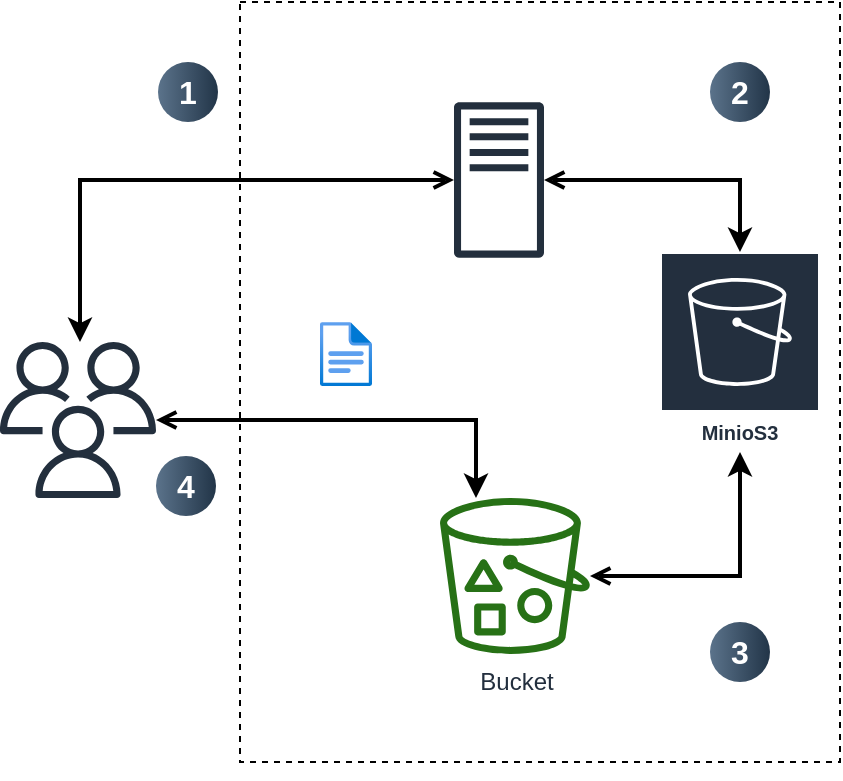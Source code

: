 <mxfile version="25.0.3">
  <diagram id="Ht1M8jgEwFfnCIfOTk4-" name="Page-1">
    <mxGraphModel dx="1382" dy="798" grid="1" gridSize="10" guides="1" tooltips="1" connect="1" arrows="1" fold="1" page="1" pageScale="1" pageWidth="1169" pageHeight="827" math="0" shadow="0">
      <root>
        <mxCell id="0" />
        <mxCell id="1" parent="0" />
        <mxCell id="UEzPUAAOIrF-is8g5C7q-107" value="" style="rounded=0;whiteSpace=wrap;html=1;labelBackgroundColor=none;fillColor=none;dashed=1;container=1;pointerEvents=0;collapsible=0;recursiveResize=0;" parent="1" vertex="1">
          <mxGeometry x="140" width="300" height="380" as="geometry" />
        </mxCell>
        <mxCell id="UEzPUAAOIrF-is8g5C7q-77" value="Bucket" style="outlineConnect=0;fontColor=#232F3E;gradientColor=none;fillColor=#277116;strokeColor=none;dashed=0;verticalLabelPosition=bottom;verticalAlign=top;align=center;html=1;fontSize=12;fontStyle=0;aspect=fixed;pointerEvents=1;shape=mxgraph.aws4.bucket_with_objects;labelBackgroundColor=#ffffff;" parent="UEzPUAAOIrF-is8g5C7q-107" vertex="1">
          <mxGeometry x="100.0" y="248" width="75" height="78" as="geometry" />
        </mxCell>
        <mxCell id="si6G0FfqEptFClFJuE-w-3" value="" style="sketch=0;outlineConnect=0;fontColor=#232F3E;gradientColor=none;fillColor=#232F3D;strokeColor=none;dashed=0;verticalLabelPosition=bottom;verticalAlign=top;align=center;html=1;fontSize=12;fontStyle=0;aspect=fixed;pointerEvents=1;shape=mxgraph.aws4.traditional_server;" vertex="1" parent="UEzPUAAOIrF-is8g5C7q-107">
          <mxGeometry x="107" y="50" width="45" height="78" as="geometry" />
        </mxCell>
        <mxCell id="si6G0FfqEptFClFJuE-w-7" value="MinioS3" style="sketch=0;outlineConnect=0;fontColor=#232F3E;gradientColor=none;strokeColor=#ffffff;fillColor=#232F3E;dashed=0;verticalLabelPosition=middle;verticalAlign=bottom;align=center;html=1;whiteSpace=wrap;fontSize=10;fontStyle=1;spacing=3;shape=mxgraph.aws4.productIcon;prIcon=mxgraph.aws4.s3;" vertex="1" parent="UEzPUAAOIrF-is8g5C7q-107">
          <mxGeometry x="210" y="125" width="80" height="100" as="geometry" />
        </mxCell>
        <mxCell id="si6G0FfqEptFClFJuE-w-8" value="" style="image;aspect=fixed;html=1;points=[];align=center;fontSize=12;image=img/lib/azure2/general/File.svg;" vertex="1" parent="UEzPUAAOIrF-is8g5C7q-107">
          <mxGeometry x="40" y="160" width="26" height="32.04" as="geometry" />
        </mxCell>
        <mxCell id="si6G0FfqEptFClFJuE-w-9" style="edgeStyle=orthogonalEdgeStyle;rounded=0;orthogonalLoop=1;jettySize=auto;html=1;endArrow=open;endFill=0;strokeWidth=2;startArrow=classic;startFill=1;" edge="1" parent="UEzPUAAOIrF-is8g5C7q-107" source="si6G0FfqEptFClFJuE-w-7" target="UEzPUAAOIrF-is8g5C7q-77">
          <mxGeometry relative="1" as="geometry">
            <mxPoint x="148" y="258" as="sourcePoint" />
            <mxPoint x="-12" y="219" as="targetPoint" />
            <Array as="points">
              <mxPoint x="250" y="287" />
            </Array>
          </mxGeometry>
        </mxCell>
        <mxCell id="si6G0FfqEptFClFJuE-w-10" style="edgeStyle=orthogonalEdgeStyle;rounded=0;orthogonalLoop=1;jettySize=auto;html=1;endArrow=open;endFill=0;strokeWidth=2;startArrow=classic;startFill=1;" edge="1" parent="UEzPUAAOIrF-is8g5C7q-107" source="si6G0FfqEptFClFJuE-w-7" target="si6G0FfqEptFClFJuE-w-3">
          <mxGeometry relative="1" as="geometry">
            <mxPoint x="260" y="258" as="sourcePoint" />
            <mxPoint x="185" y="297" as="targetPoint" />
            <Array as="points">
              <mxPoint x="250" y="89" />
            </Array>
          </mxGeometry>
        </mxCell>
        <mxCell id="si6G0FfqEptFClFJuE-w-15" value="2" style="ellipse;whiteSpace=wrap;html=1;aspect=fixed;rotation=0;gradientColor=#223548;strokeColor=none;gradientDirection=east;fillColor=#5b738b;rounded=0;pointerEvents=0;fontFamily=Helvetica;fontSize=16;fontColor=#FFFFFF;spacingTop=4;spacingBottom=4;spacingLeft=4;spacingRight=4;points=[];fontStyle=1" vertex="1" parent="UEzPUAAOIrF-is8g5C7q-107">
          <mxGeometry x="235" y="30" width="30" height="30" as="geometry" />
        </mxCell>
        <mxCell id="si6G0FfqEptFClFJuE-w-17" value="3" style="ellipse;whiteSpace=wrap;html=1;aspect=fixed;rotation=0;gradientColor=#223548;strokeColor=none;gradientDirection=east;fillColor=#5b738b;rounded=0;pointerEvents=0;fontFamily=Helvetica;fontSize=16;fontColor=#FFFFFF;spacingTop=4;spacingBottom=4;spacingLeft=4;spacingRight=4;points=[];fontStyle=1" vertex="1" parent="UEzPUAAOIrF-is8g5C7q-107">
          <mxGeometry x="235" y="310" width="30" height="30" as="geometry" />
        </mxCell>
        <mxCell id="UEzPUAAOIrF-is8g5C7q-106" style="edgeStyle=orthogonalEdgeStyle;rounded=0;orthogonalLoop=1;jettySize=auto;html=1;endArrow=open;endFill=0;strokeWidth=2;startArrow=classic;startFill=1;" parent="1" source="UEzPUAAOIrF-is8g5C7q-77" target="si6G0FfqEptFClFJuE-w-2" edge="1">
          <mxGeometry relative="1" as="geometry">
            <mxPoint x="320" y="560" as="targetPoint" />
            <Array as="points">
              <mxPoint x="258" y="209" />
            </Array>
          </mxGeometry>
        </mxCell>
        <mxCell id="si6G0FfqEptFClFJuE-w-2" value="" style="sketch=0;outlineConnect=0;fontColor=#232F3E;gradientColor=none;fillColor=#232F3D;strokeColor=none;dashed=0;verticalLabelPosition=bottom;verticalAlign=top;align=center;html=1;fontSize=12;fontStyle=0;aspect=fixed;pointerEvents=1;shape=mxgraph.aws4.users;" vertex="1" parent="1">
          <mxGeometry x="20" y="170" width="78" height="78" as="geometry" />
        </mxCell>
        <mxCell id="si6G0FfqEptFClFJuE-w-6" style="edgeStyle=orthogonalEdgeStyle;rounded=0;orthogonalLoop=1;jettySize=auto;html=1;endArrow=open;endFill=0;strokeWidth=2;startArrow=classic;startFill=1;" edge="1" parent="1" source="si6G0FfqEptFClFJuE-w-2" target="si6G0FfqEptFClFJuE-w-3">
          <mxGeometry relative="1" as="geometry">
            <mxPoint x="230" y="319" as="sourcePoint" />
            <mxPoint x="69" y="258" as="targetPoint" />
            <Array as="points">
              <mxPoint x="60" y="89" />
            </Array>
          </mxGeometry>
        </mxCell>
        <mxCell id="si6G0FfqEptFClFJuE-w-11" style="edgeStyle=orthogonalEdgeStyle;rounded=0;orthogonalLoop=1;jettySize=auto;html=1;exitX=0.5;exitY=1;exitDx=0;exitDy=0;" edge="1" parent="1" source="UEzPUAAOIrF-is8g5C7q-107" target="UEzPUAAOIrF-is8g5C7q-107">
          <mxGeometry relative="1" as="geometry" />
        </mxCell>
        <mxCell id="si6G0FfqEptFClFJuE-w-13" value="1" style="ellipse;whiteSpace=wrap;html=1;aspect=fixed;rotation=0;gradientColor=#223548;strokeColor=none;gradientDirection=east;fillColor=#5b738b;rounded=0;pointerEvents=0;fontFamily=Helvetica;fontSize=16;fontColor=#FFFFFF;spacingTop=4;spacingBottom=4;spacingLeft=4;spacingRight=4;points=[];fontStyle=1" vertex="1" parent="1">
          <mxGeometry x="99" y="30" width="30" height="30" as="geometry" />
        </mxCell>
        <mxCell id="si6G0FfqEptFClFJuE-w-18" value="4" style="ellipse;whiteSpace=wrap;html=1;aspect=fixed;rotation=0;gradientColor=#223548;strokeColor=none;gradientDirection=east;fillColor=#5b738b;rounded=0;pointerEvents=0;fontFamily=Helvetica;fontSize=16;fontColor=#FFFFFF;spacingTop=4;spacingBottom=4;spacingLeft=4;spacingRight=4;points=[];fontStyle=1" vertex="1" parent="1">
          <mxGeometry x="98" y="227" width="30" height="30" as="geometry" />
        </mxCell>
        <mxCell id="si6G0FfqEptFClFJuE-w-19" style="edgeStyle=orthogonalEdgeStyle;rounded=0;orthogonalLoop=1;jettySize=auto;html=1;exitX=0.5;exitY=1;exitDx=0;exitDy=0;" edge="1" parent="1" source="UEzPUAAOIrF-is8g5C7q-107" target="UEzPUAAOIrF-is8g5C7q-107">
          <mxGeometry relative="1" as="geometry" />
        </mxCell>
      </root>
    </mxGraphModel>
  </diagram>
</mxfile>
